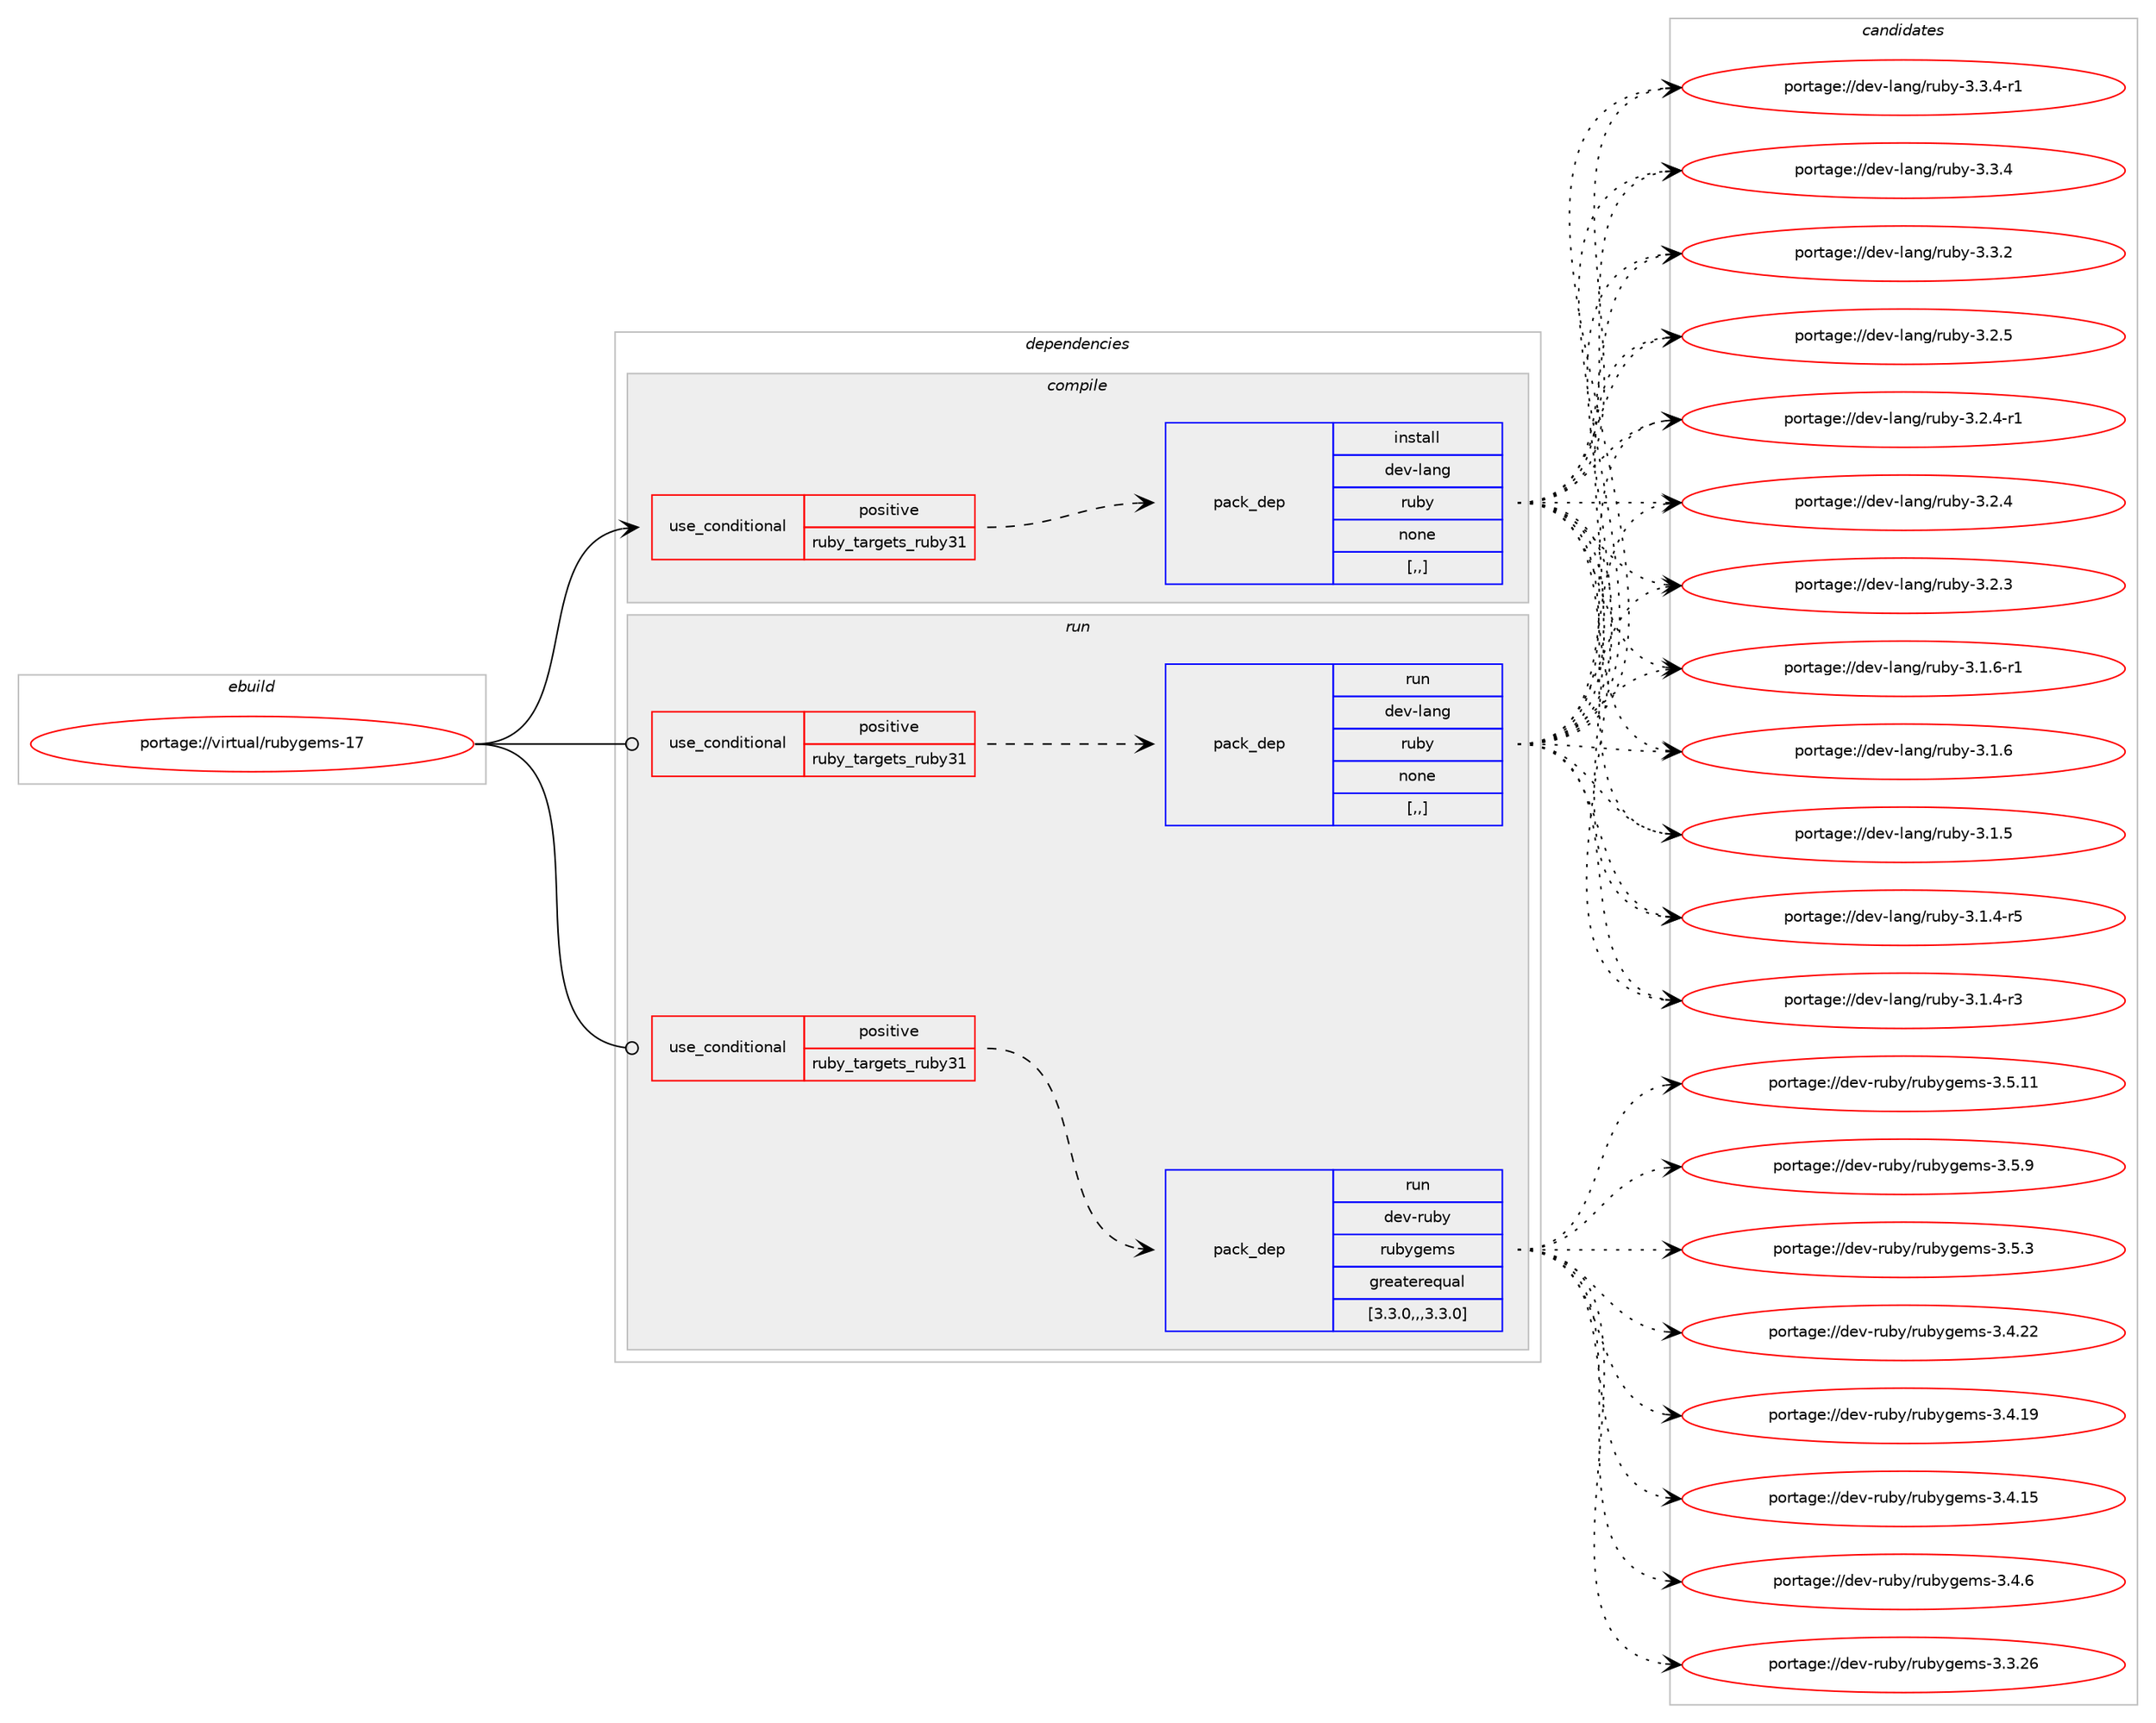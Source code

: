 digraph prolog {

# *************
# Graph options
# *************

newrank=true;
concentrate=true;
compound=true;
graph [rankdir=LR,fontname=Helvetica,fontsize=10,ranksep=1.5];#, ranksep=2.5, nodesep=0.2];
edge  [arrowhead=vee];
node  [fontname=Helvetica,fontsize=10];

# **********
# The ebuild
# **********

subgraph cluster_leftcol {
color=gray;
label=<<i>ebuild</i>>;
id [label="portage://virtual/rubygems-17", color=red, width=4, href="../virtual/rubygems-17.svg"];
}

# ****************
# The dependencies
# ****************

subgraph cluster_midcol {
color=gray;
label=<<i>dependencies</i>>;
subgraph cluster_compile {
fillcolor="#eeeeee";
style=filled;
label=<<i>compile</i>>;
subgraph cond118713 {
dependency445434 [label=<<TABLE BORDER="0" CELLBORDER="1" CELLSPACING="0" CELLPADDING="4"><TR><TD ROWSPAN="3" CELLPADDING="10">use_conditional</TD></TR><TR><TD>positive</TD></TR><TR><TD>ruby_targets_ruby31</TD></TR></TABLE>>, shape=none, color=red];
subgraph pack323495 {
dependency445435 [label=<<TABLE BORDER="0" CELLBORDER="1" CELLSPACING="0" CELLPADDING="4" WIDTH="220"><TR><TD ROWSPAN="6" CELLPADDING="30">pack_dep</TD></TR><TR><TD WIDTH="110">install</TD></TR><TR><TD>dev-lang</TD></TR><TR><TD>ruby</TD></TR><TR><TD>none</TD></TR><TR><TD>[,,]</TD></TR></TABLE>>, shape=none, color=blue];
}
dependency445434:e -> dependency445435:w [weight=20,style="dashed",arrowhead="vee"];
}
id:e -> dependency445434:w [weight=20,style="solid",arrowhead="vee"];
}
subgraph cluster_compileandrun {
fillcolor="#eeeeee";
style=filled;
label=<<i>compile and run</i>>;
}
subgraph cluster_run {
fillcolor="#eeeeee";
style=filled;
label=<<i>run</i>>;
subgraph cond118714 {
dependency445436 [label=<<TABLE BORDER="0" CELLBORDER="1" CELLSPACING="0" CELLPADDING="4"><TR><TD ROWSPAN="3" CELLPADDING="10">use_conditional</TD></TR><TR><TD>positive</TD></TR><TR><TD>ruby_targets_ruby31</TD></TR></TABLE>>, shape=none, color=red];
subgraph pack323496 {
dependency445437 [label=<<TABLE BORDER="0" CELLBORDER="1" CELLSPACING="0" CELLPADDING="4" WIDTH="220"><TR><TD ROWSPAN="6" CELLPADDING="30">pack_dep</TD></TR><TR><TD WIDTH="110">run</TD></TR><TR><TD>dev-lang</TD></TR><TR><TD>ruby</TD></TR><TR><TD>none</TD></TR><TR><TD>[,,]</TD></TR></TABLE>>, shape=none, color=blue];
}
dependency445436:e -> dependency445437:w [weight=20,style="dashed",arrowhead="vee"];
}
id:e -> dependency445436:w [weight=20,style="solid",arrowhead="odot"];
subgraph cond118715 {
dependency445438 [label=<<TABLE BORDER="0" CELLBORDER="1" CELLSPACING="0" CELLPADDING="4"><TR><TD ROWSPAN="3" CELLPADDING="10">use_conditional</TD></TR><TR><TD>positive</TD></TR><TR><TD>ruby_targets_ruby31</TD></TR></TABLE>>, shape=none, color=red];
subgraph pack323497 {
dependency445439 [label=<<TABLE BORDER="0" CELLBORDER="1" CELLSPACING="0" CELLPADDING="4" WIDTH="220"><TR><TD ROWSPAN="6" CELLPADDING="30">pack_dep</TD></TR><TR><TD WIDTH="110">run</TD></TR><TR><TD>dev-ruby</TD></TR><TR><TD>rubygems</TD></TR><TR><TD>greaterequal</TD></TR><TR><TD>[3.3.0,,,3.3.0]</TD></TR></TABLE>>, shape=none, color=blue];
}
dependency445438:e -> dependency445439:w [weight=20,style="dashed",arrowhead="vee"];
}
id:e -> dependency445438:w [weight=20,style="solid",arrowhead="odot"];
}
}

# **************
# The candidates
# **************

subgraph cluster_choices {
rank=same;
color=gray;
label=<<i>candidates</i>>;

subgraph choice323495 {
color=black;
nodesep=1;
choice100101118451089711010347114117981214551465146524511449 [label="portage://dev-lang/ruby-3.3.4-r1", color=red, width=4,href="../dev-lang/ruby-3.3.4-r1.svg"];
choice10010111845108971101034711411798121455146514652 [label="portage://dev-lang/ruby-3.3.4", color=red, width=4,href="../dev-lang/ruby-3.3.4.svg"];
choice10010111845108971101034711411798121455146514650 [label="portage://dev-lang/ruby-3.3.2", color=red, width=4,href="../dev-lang/ruby-3.3.2.svg"];
choice10010111845108971101034711411798121455146504653 [label="portage://dev-lang/ruby-3.2.5", color=red, width=4,href="../dev-lang/ruby-3.2.5.svg"];
choice100101118451089711010347114117981214551465046524511449 [label="portage://dev-lang/ruby-3.2.4-r1", color=red, width=4,href="../dev-lang/ruby-3.2.4-r1.svg"];
choice10010111845108971101034711411798121455146504652 [label="portage://dev-lang/ruby-3.2.4", color=red, width=4,href="../dev-lang/ruby-3.2.4.svg"];
choice10010111845108971101034711411798121455146504651 [label="portage://dev-lang/ruby-3.2.3", color=red, width=4,href="../dev-lang/ruby-3.2.3.svg"];
choice100101118451089711010347114117981214551464946544511449 [label="portage://dev-lang/ruby-3.1.6-r1", color=red, width=4,href="../dev-lang/ruby-3.1.6-r1.svg"];
choice10010111845108971101034711411798121455146494654 [label="portage://dev-lang/ruby-3.1.6", color=red, width=4,href="../dev-lang/ruby-3.1.6.svg"];
choice10010111845108971101034711411798121455146494653 [label="portage://dev-lang/ruby-3.1.5", color=red, width=4,href="../dev-lang/ruby-3.1.5.svg"];
choice100101118451089711010347114117981214551464946524511453 [label="portage://dev-lang/ruby-3.1.4-r5", color=red, width=4,href="../dev-lang/ruby-3.1.4-r5.svg"];
choice100101118451089711010347114117981214551464946524511451 [label="portage://dev-lang/ruby-3.1.4-r3", color=red, width=4,href="../dev-lang/ruby-3.1.4-r3.svg"];
dependency445435:e -> choice100101118451089711010347114117981214551465146524511449:w [style=dotted,weight="100"];
dependency445435:e -> choice10010111845108971101034711411798121455146514652:w [style=dotted,weight="100"];
dependency445435:e -> choice10010111845108971101034711411798121455146514650:w [style=dotted,weight="100"];
dependency445435:e -> choice10010111845108971101034711411798121455146504653:w [style=dotted,weight="100"];
dependency445435:e -> choice100101118451089711010347114117981214551465046524511449:w [style=dotted,weight="100"];
dependency445435:e -> choice10010111845108971101034711411798121455146504652:w [style=dotted,weight="100"];
dependency445435:e -> choice10010111845108971101034711411798121455146504651:w [style=dotted,weight="100"];
dependency445435:e -> choice100101118451089711010347114117981214551464946544511449:w [style=dotted,weight="100"];
dependency445435:e -> choice10010111845108971101034711411798121455146494654:w [style=dotted,weight="100"];
dependency445435:e -> choice10010111845108971101034711411798121455146494653:w [style=dotted,weight="100"];
dependency445435:e -> choice100101118451089711010347114117981214551464946524511453:w [style=dotted,weight="100"];
dependency445435:e -> choice100101118451089711010347114117981214551464946524511451:w [style=dotted,weight="100"];
}
subgraph choice323496 {
color=black;
nodesep=1;
choice100101118451089711010347114117981214551465146524511449 [label="portage://dev-lang/ruby-3.3.4-r1", color=red, width=4,href="../dev-lang/ruby-3.3.4-r1.svg"];
choice10010111845108971101034711411798121455146514652 [label="portage://dev-lang/ruby-3.3.4", color=red, width=4,href="../dev-lang/ruby-3.3.4.svg"];
choice10010111845108971101034711411798121455146514650 [label="portage://dev-lang/ruby-3.3.2", color=red, width=4,href="../dev-lang/ruby-3.3.2.svg"];
choice10010111845108971101034711411798121455146504653 [label="portage://dev-lang/ruby-3.2.5", color=red, width=4,href="../dev-lang/ruby-3.2.5.svg"];
choice100101118451089711010347114117981214551465046524511449 [label="portage://dev-lang/ruby-3.2.4-r1", color=red, width=4,href="../dev-lang/ruby-3.2.4-r1.svg"];
choice10010111845108971101034711411798121455146504652 [label="portage://dev-lang/ruby-3.2.4", color=red, width=4,href="../dev-lang/ruby-3.2.4.svg"];
choice10010111845108971101034711411798121455146504651 [label="portage://dev-lang/ruby-3.2.3", color=red, width=4,href="../dev-lang/ruby-3.2.3.svg"];
choice100101118451089711010347114117981214551464946544511449 [label="portage://dev-lang/ruby-3.1.6-r1", color=red, width=4,href="../dev-lang/ruby-3.1.6-r1.svg"];
choice10010111845108971101034711411798121455146494654 [label="portage://dev-lang/ruby-3.1.6", color=red, width=4,href="../dev-lang/ruby-3.1.6.svg"];
choice10010111845108971101034711411798121455146494653 [label="portage://dev-lang/ruby-3.1.5", color=red, width=4,href="../dev-lang/ruby-3.1.5.svg"];
choice100101118451089711010347114117981214551464946524511453 [label="portage://dev-lang/ruby-3.1.4-r5", color=red, width=4,href="../dev-lang/ruby-3.1.4-r5.svg"];
choice100101118451089711010347114117981214551464946524511451 [label="portage://dev-lang/ruby-3.1.4-r3", color=red, width=4,href="../dev-lang/ruby-3.1.4-r3.svg"];
dependency445437:e -> choice100101118451089711010347114117981214551465146524511449:w [style=dotted,weight="100"];
dependency445437:e -> choice10010111845108971101034711411798121455146514652:w [style=dotted,weight="100"];
dependency445437:e -> choice10010111845108971101034711411798121455146514650:w [style=dotted,weight="100"];
dependency445437:e -> choice10010111845108971101034711411798121455146504653:w [style=dotted,weight="100"];
dependency445437:e -> choice100101118451089711010347114117981214551465046524511449:w [style=dotted,weight="100"];
dependency445437:e -> choice10010111845108971101034711411798121455146504652:w [style=dotted,weight="100"];
dependency445437:e -> choice10010111845108971101034711411798121455146504651:w [style=dotted,weight="100"];
dependency445437:e -> choice100101118451089711010347114117981214551464946544511449:w [style=dotted,weight="100"];
dependency445437:e -> choice10010111845108971101034711411798121455146494654:w [style=dotted,weight="100"];
dependency445437:e -> choice10010111845108971101034711411798121455146494653:w [style=dotted,weight="100"];
dependency445437:e -> choice100101118451089711010347114117981214551464946524511453:w [style=dotted,weight="100"];
dependency445437:e -> choice100101118451089711010347114117981214551464946524511451:w [style=dotted,weight="100"];
}
subgraph choice323497 {
color=black;
nodesep=1;
choice1001011184511411798121471141179812110310110911545514653464949 [label="portage://dev-ruby/rubygems-3.5.11", color=red, width=4,href="../dev-ruby/rubygems-3.5.11.svg"];
choice10010111845114117981214711411798121103101109115455146534657 [label="portage://dev-ruby/rubygems-3.5.9", color=red, width=4,href="../dev-ruby/rubygems-3.5.9.svg"];
choice10010111845114117981214711411798121103101109115455146534651 [label="portage://dev-ruby/rubygems-3.5.3", color=red, width=4,href="../dev-ruby/rubygems-3.5.3.svg"];
choice1001011184511411798121471141179812110310110911545514652465050 [label="portage://dev-ruby/rubygems-3.4.22", color=red, width=4,href="../dev-ruby/rubygems-3.4.22.svg"];
choice1001011184511411798121471141179812110310110911545514652464957 [label="portage://dev-ruby/rubygems-3.4.19", color=red, width=4,href="../dev-ruby/rubygems-3.4.19.svg"];
choice1001011184511411798121471141179812110310110911545514652464953 [label="portage://dev-ruby/rubygems-3.4.15", color=red, width=4,href="../dev-ruby/rubygems-3.4.15.svg"];
choice10010111845114117981214711411798121103101109115455146524654 [label="portage://dev-ruby/rubygems-3.4.6", color=red, width=4,href="../dev-ruby/rubygems-3.4.6.svg"];
choice1001011184511411798121471141179812110310110911545514651465054 [label="portage://dev-ruby/rubygems-3.3.26", color=red, width=4,href="../dev-ruby/rubygems-3.3.26.svg"];
dependency445439:e -> choice1001011184511411798121471141179812110310110911545514653464949:w [style=dotted,weight="100"];
dependency445439:e -> choice10010111845114117981214711411798121103101109115455146534657:w [style=dotted,weight="100"];
dependency445439:e -> choice10010111845114117981214711411798121103101109115455146534651:w [style=dotted,weight="100"];
dependency445439:e -> choice1001011184511411798121471141179812110310110911545514652465050:w [style=dotted,weight="100"];
dependency445439:e -> choice1001011184511411798121471141179812110310110911545514652464957:w [style=dotted,weight="100"];
dependency445439:e -> choice1001011184511411798121471141179812110310110911545514652464953:w [style=dotted,weight="100"];
dependency445439:e -> choice10010111845114117981214711411798121103101109115455146524654:w [style=dotted,weight="100"];
dependency445439:e -> choice1001011184511411798121471141179812110310110911545514651465054:w [style=dotted,weight="100"];
}
}

}

